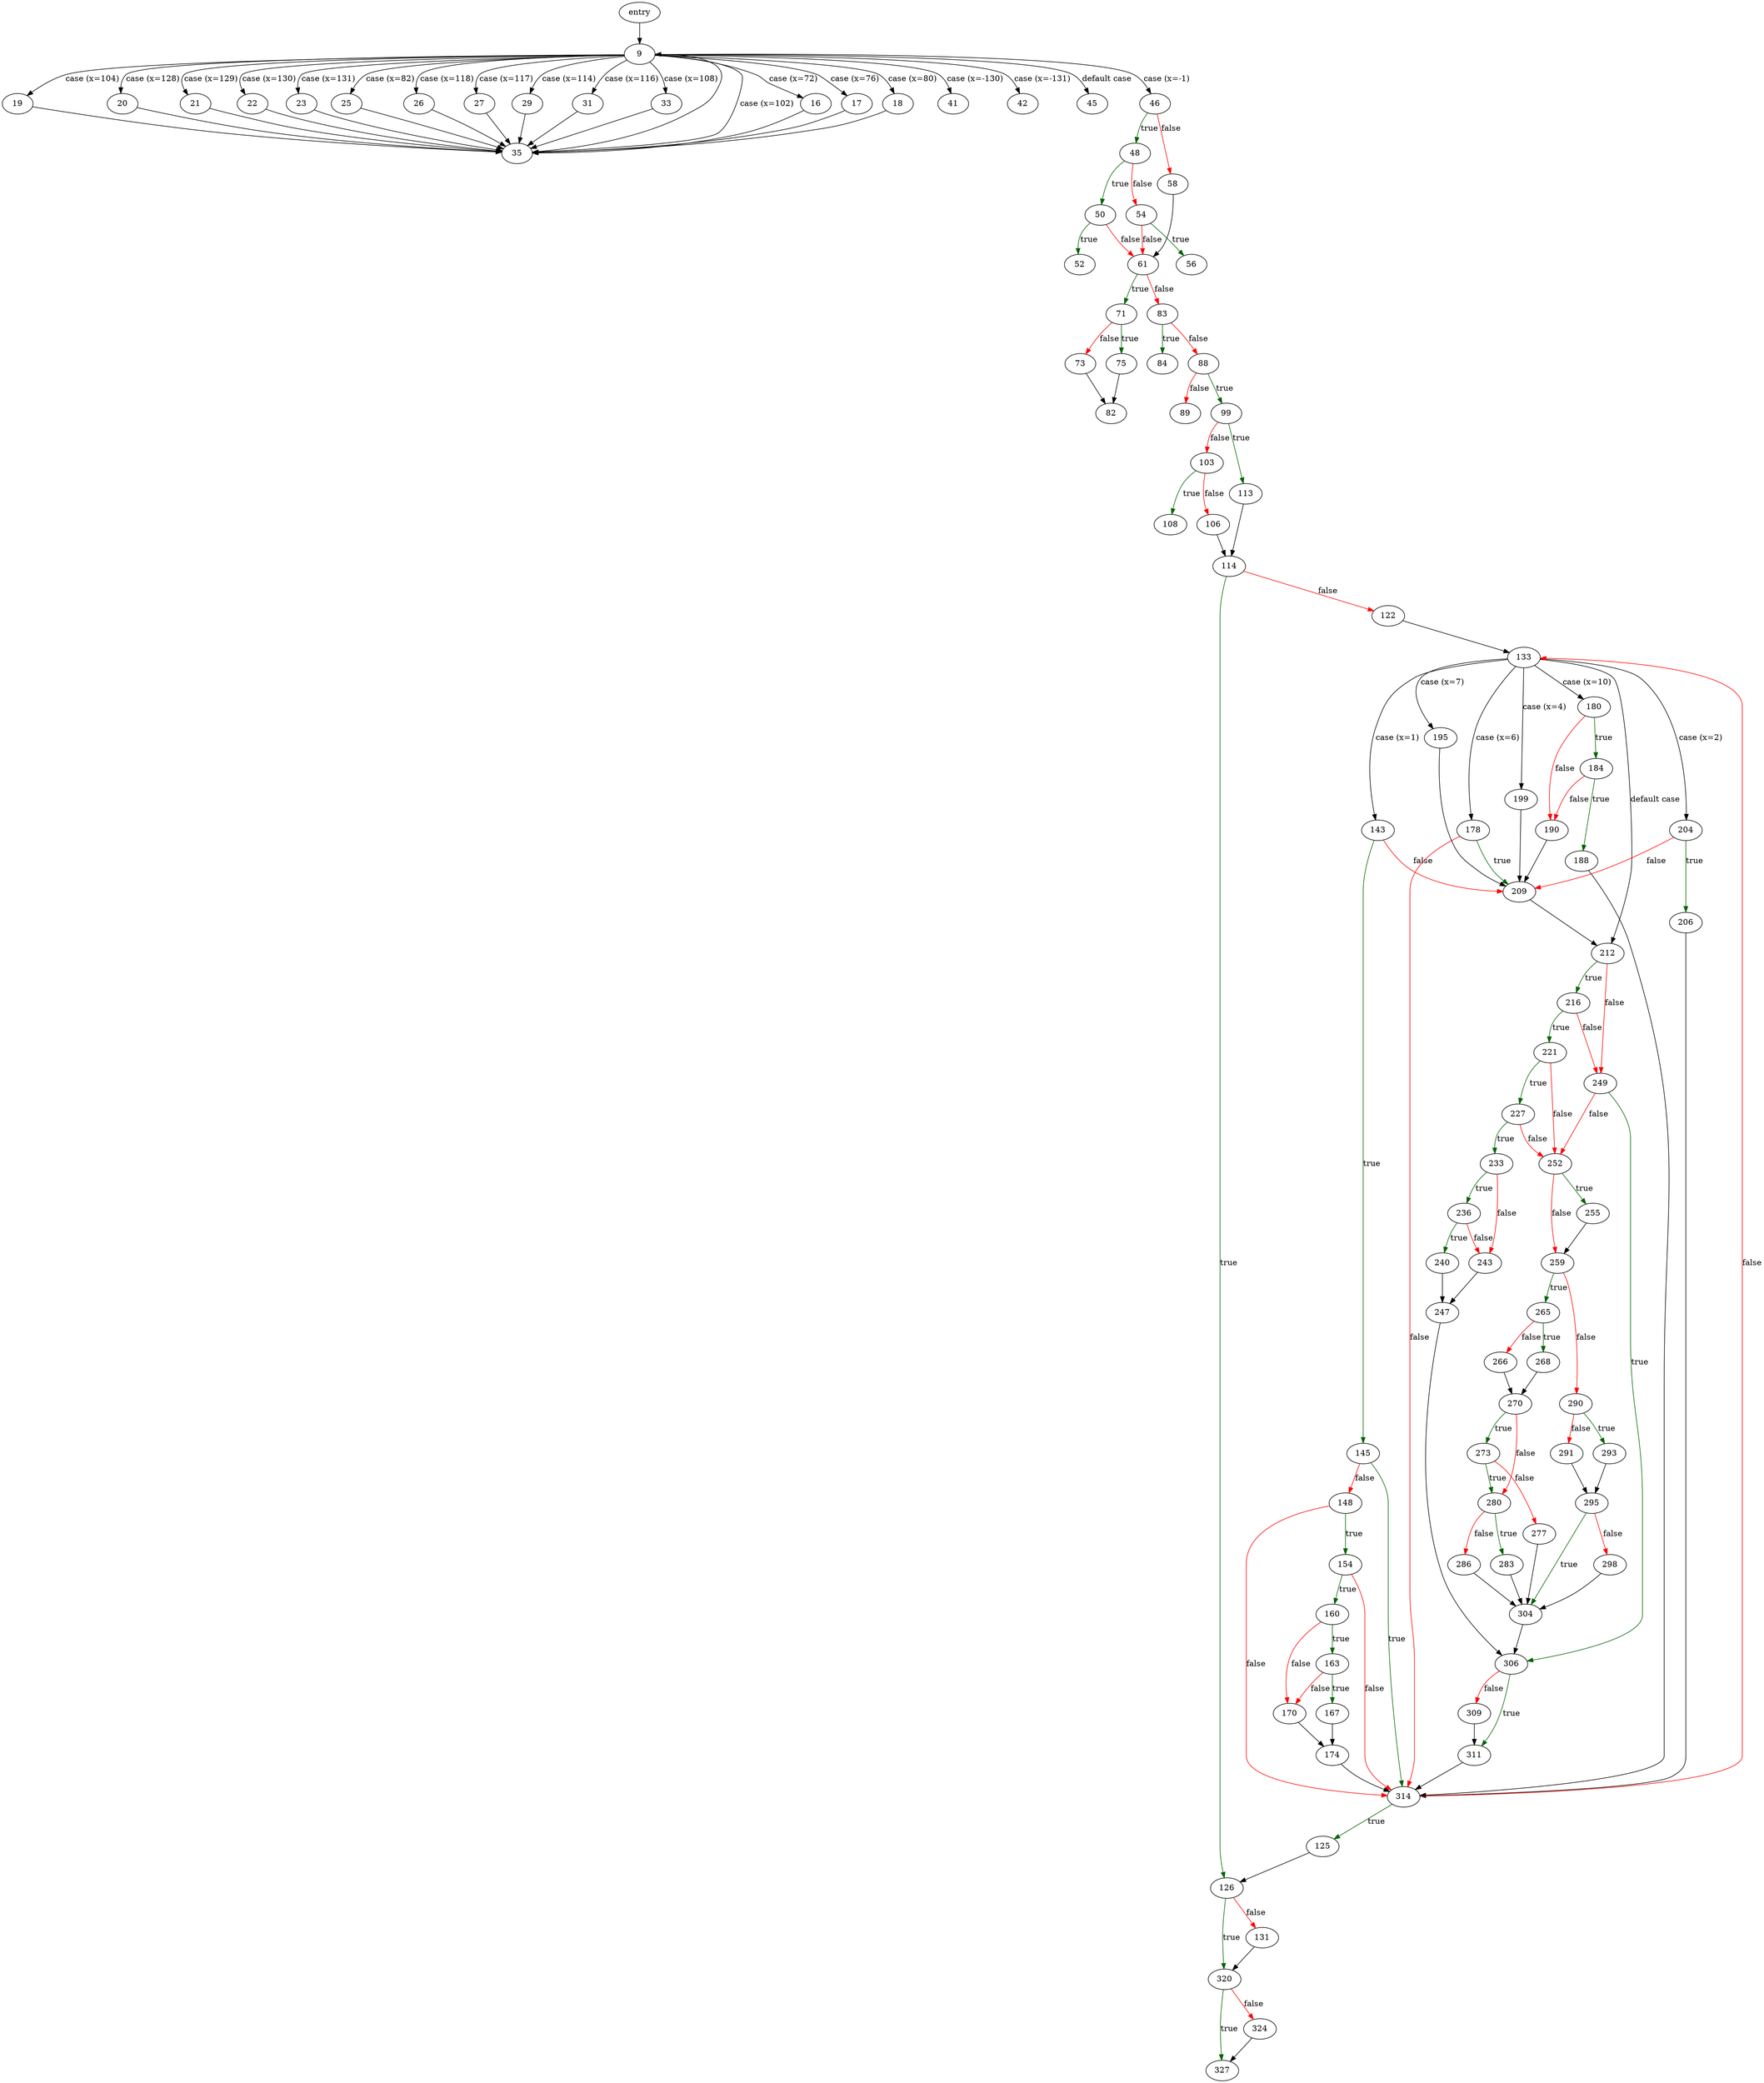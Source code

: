 digraph "main" {
	// Node definitions.
	2 [label=entry];
	9;
	16;
	17;
	18;
	19;
	20;
	21;
	22;
	23;
	25;
	26;
	27;
	29;
	31;
	33;
	35;
	41;
	42;
	45;
	46;
	48;
	50;
	52;
	54;
	56;
	58;
	61;
	71;
	73;
	75;
	82;
	83;
	84;
	88;
	89;
	99;
	103;
	106;
	108;
	113;
	114;
	122;
	125;
	126;
	131;
	133;
	143;
	145;
	148;
	154;
	160;
	163;
	167;
	170;
	174;
	178;
	180;
	184;
	188;
	190;
	195;
	199;
	204;
	206;
	209;
	212;
	216;
	221;
	227;
	233;
	236;
	240;
	243;
	247;
	249;
	252;
	255;
	259;
	265;
	266;
	268;
	270;
	273;
	277;
	280;
	283;
	286;
	290;
	291;
	293;
	295;
	298;
	304;
	306;
	309;
	311;
	314;
	320;
	324;
	327;

	// Edge definitions.
	2 -> 9;
	9 -> 16 [label="case (x=72)"];
	9 -> 17 [label="case (x=76)"];
	9 -> 18 [label="case (x=80)"];
	9 -> 19 [label="case (x=104)"];
	9 -> 20 [label="case (x=128)"];
	9 -> 21 [label="case (x=129)"];
	9 -> 22 [label="case (x=130)"];
	9 -> 23 [label="case (x=131)"];
	9 -> 25 [label="case (x=82)"];
	9 -> 26 [label="case (x=118)"];
	9 -> 27 [label="case (x=117)"];
	9 -> 29 [label="case (x=114)"];
	9 -> 31 [label="case (x=116)"];
	9 -> 33 [label="case (x=108)"];
	9 -> 35 [label="case (x=102)"];
	9 -> 41 [label="case (x=-130)"];
	9 -> 42 [label="case (x=-131)"];
	9 -> 45 [label="default case"];
	9 -> 46 [label="case (x=-1)"];
	16 -> 35;
	17 -> 35;
	18 -> 35;
	19 -> 35;
	20 -> 35;
	21 -> 35;
	22 -> 35;
	23 -> 35;
	25 -> 35;
	26 -> 35;
	27 -> 35;
	29 -> 35;
	31 -> 35;
	33 -> 35;
	35 -> 9;
	46 -> 48 [
		color=darkgreen
		label=true
	];
	46 -> 58 [
		color=red
		label=false
	];
	48 -> 50 [
		color=darkgreen
		label=true
	];
	48 -> 54 [
		color=red
		label=false
	];
	50 -> 52 [
		color=darkgreen
		label=true
	];
	50 -> 61 [
		color=red
		label=false
	];
	54 -> 56 [
		color=darkgreen
		label=true
	];
	54 -> 61 [
		color=red
		label=false
	];
	58 -> 61;
	61 -> 71 [
		color=darkgreen
		label=true
	];
	61 -> 83 [
		color=red
		label=false
	];
	71 -> 73 [
		color=red
		label=false
	];
	71 -> 75 [
		color=darkgreen
		label=true
	];
	73 -> 82;
	75 -> 82;
	83 -> 84 [
		color=darkgreen
		label=true
	];
	83 -> 88 [
		color=red
		label=false
	];
	88 -> 89 [
		color=red
		label=false
	];
	88 -> 99 [
		color=darkgreen
		label=true
	];
	99 -> 103 [
		color=red
		label=false
	];
	99 -> 113 [
		color=darkgreen
		label=true
	];
	103 -> 106 [
		color=red
		label=false
	];
	103 -> 108 [
		color=darkgreen
		label=true
	];
	106 -> 114;
	113 -> 114;
	114 -> 122 [
		color=red
		label=false
	];
	114 -> 126 [
		color=darkgreen
		label=true
	];
	122 -> 133;
	125 -> 126;
	126 -> 131 [
		color=red
		label=false
	];
	126 -> 320 [
		color=darkgreen
		label=true
	];
	131 -> 320;
	133 -> 143 [label="case (x=1)"];
	133 -> 178 [label="case (x=6)"];
	133 -> 180 [label="case (x=10)"];
	133 -> 195 [label="case (x=7)"];
	133 -> 199 [label="case (x=4)"];
	133 -> 204 [label="case (x=2)"];
	133 -> 212 [label="default case"];
	143 -> 145 [
		color=darkgreen
		label=true
	];
	143 -> 209 [
		color=red
		label=false
	];
	145 -> 148 [
		color=red
		label=false
	];
	145 -> 314 [
		color=darkgreen
		label=true
	];
	148 -> 154 [
		color=darkgreen
		label=true
	];
	148 -> 314 [
		color=red
		label=false
	];
	154 -> 160 [
		color=darkgreen
		label=true
	];
	154 -> 314 [
		color=red
		label=false
	];
	160 -> 163 [
		color=darkgreen
		label=true
	];
	160 -> 170 [
		color=red
		label=false
	];
	163 -> 167 [
		color=darkgreen
		label=true
	];
	163 -> 170 [
		color=red
		label=false
	];
	167 -> 174;
	170 -> 174;
	174 -> 314;
	178 -> 209 [
		color=darkgreen
		label=true
	];
	178 -> 314 [
		color=red
		label=false
	];
	180 -> 184 [
		color=darkgreen
		label=true
	];
	180 -> 190 [
		color=red
		label=false
	];
	184 -> 188 [
		color=darkgreen
		label=true
	];
	184 -> 190 [
		color=red
		label=false
	];
	188 -> 314;
	190 -> 209;
	195 -> 209;
	199 -> 209;
	204 -> 206 [
		color=darkgreen
		label=true
	];
	204 -> 209 [
		color=red
		label=false
	];
	206 -> 314;
	209 -> 212;
	212 -> 216 [
		color=darkgreen
		label=true
	];
	212 -> 249 [
		color=red
		label=false
	];
	216 -> 221 [
		color=darkgreen
		label=true
	];
	216 -> 249 [
		color=red
		label=false
	];
	221 -> 227 [
		color=darkgreen
		label=true
	];
	221 -> 252 [
		color=red
		label=false
	];
	227 -> 233 [
		color=darkgreen
		label=true
	];
	227 -> 252 [
		color=red
		label=false
	];
	233 -> 236 [
		color=darkgreen
		label=true
	];
	233 -> 243 [
		color=red
		label=false
	];
	236 -> 240 [
		color=darkgreen
		label=true
	];
	236 -> 243 [
		color=red
		label=false
	];
	240 -> 247;
	243 -> 247;
	247 -> 306;
	249 -> 252 [
		color=red
		label=false
	];
	249 -> 306 [
		color=darkgreen
		label=true
	];
	252 -> 255 [
		color=darkgreen
		label=true
	];
	252 -> 259 [
		color=red
		label=false
	];
	255 -> 259;
	259 -> 265 [
		color=darkgreen
		label=true
	];
	259 -> 290 [
		color=red
		label=false
	];
	265 -> 266 [
		color=red
		label=false
	];
	265 -> 268 [
		color=darkgreen
		label=true
	];
	266 -> 270;
	268 -> 270;
	270 -> 273 [
		color=darkgreen
		label=true
	];
	270 -> 280 [
		color=red
		label=false
	];
	273 -> 277 [
		color=red
		label=false
	];
	273 -> 280 [
		color=darkgreen
		label=true
	];
	277 -> 304;
	280 -> 283 [
		color=darkgreen
		label=true
	];
	280 -> 286 [
		color=red
		label=false
	];
	283 -> 304;
	286 -> 304;
	290 -> 291 [
		color=red
		label=false
	];
	290 -> 293 [
		color=darkgreen
		label=true
	];
	291 -> 295;
	293 -> 295;
	295 -> 298 [
		color=red
		label=false
	];
	295 -> 304 [
		color=darkgreen
		label=true
	];
	298 -> 304;
	304 -> 306;
	306 -> 309 [
		color=red
		label=false
	];
	306 -> 311 [
		color=darkgreen
		label=true
	];
	309 -> 311;
	311 -> 314;
	314 -> 125 [
		color=darkgreen
		label=true
	];
	314 -> 133 [
		color=red
		label=false
	];
	320 -> 324 [
		color=red
		label=false
	];
	320 -> 327 [
		color=darkgreen
		label=true
	];
	324 -> 327;
}